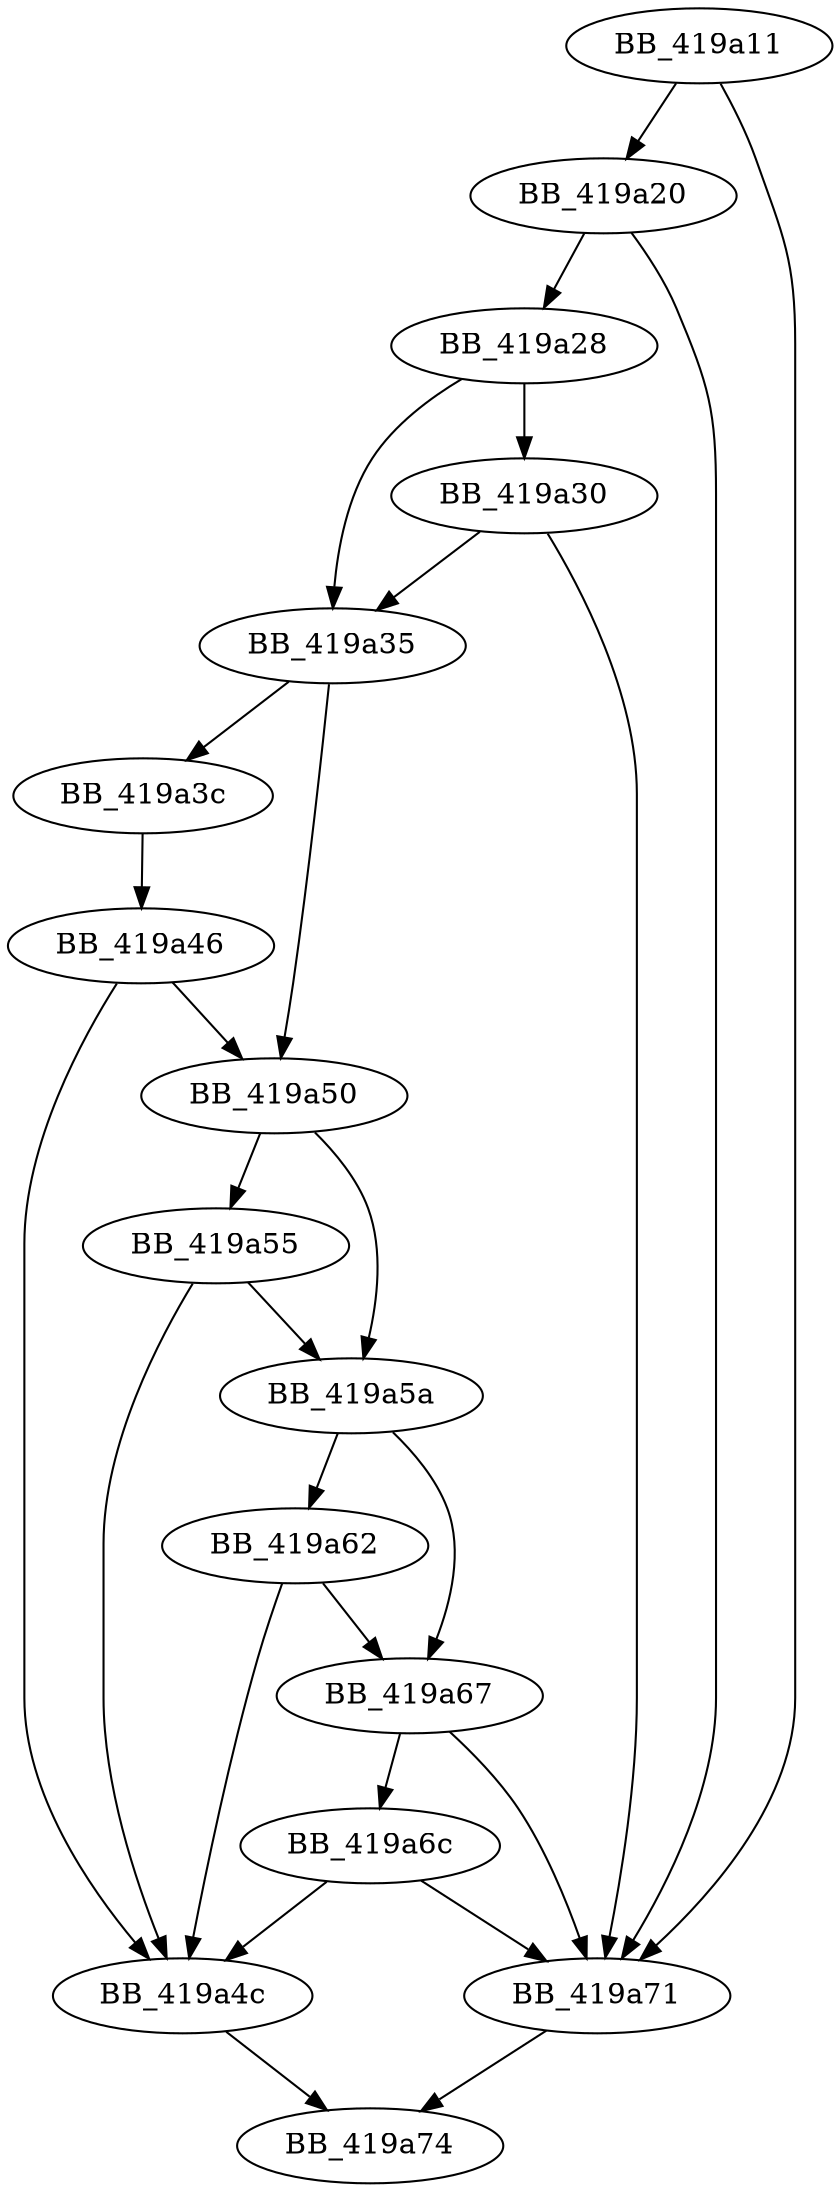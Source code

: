 DiGraph ___TypeMatch{
BB_419a11->BB_419a20
BB_419a11->BB_419a71
BB_419a20->BB_419a28
BB_419a20->BB_419a71
BB_419a28->BB_419a30
BB_419a28->BB_419a35
BB_419a30->BB_419a35
BB_419a30->BB_419a71
BB_419a35->BB_419a3c
BB_419a35->BB_419a50
BB_419a3c->BB_419a46
BB_419a46->BB_419a4c
BB_419a46->BB_419a50
BB_419a4c->BB_419a74
BB_419a50->BB_419a55
BB_419a50->BB_419a5a
BB_419a55->BB_419a4c
BB_419a55->BB_419a5a
BB_419a5a->BB_419a62
BB_419a5a->BB_419a67
BB_419a62->BB_419a4c
BB_419a62->BB_419a67
BB_419a67->BB_419a6c
BB_419a67->BB_419a71
BB_419a6c->BB_419a4c
BB_419a6c->BB_419a71
BB_419a71->BB_419a74
}
